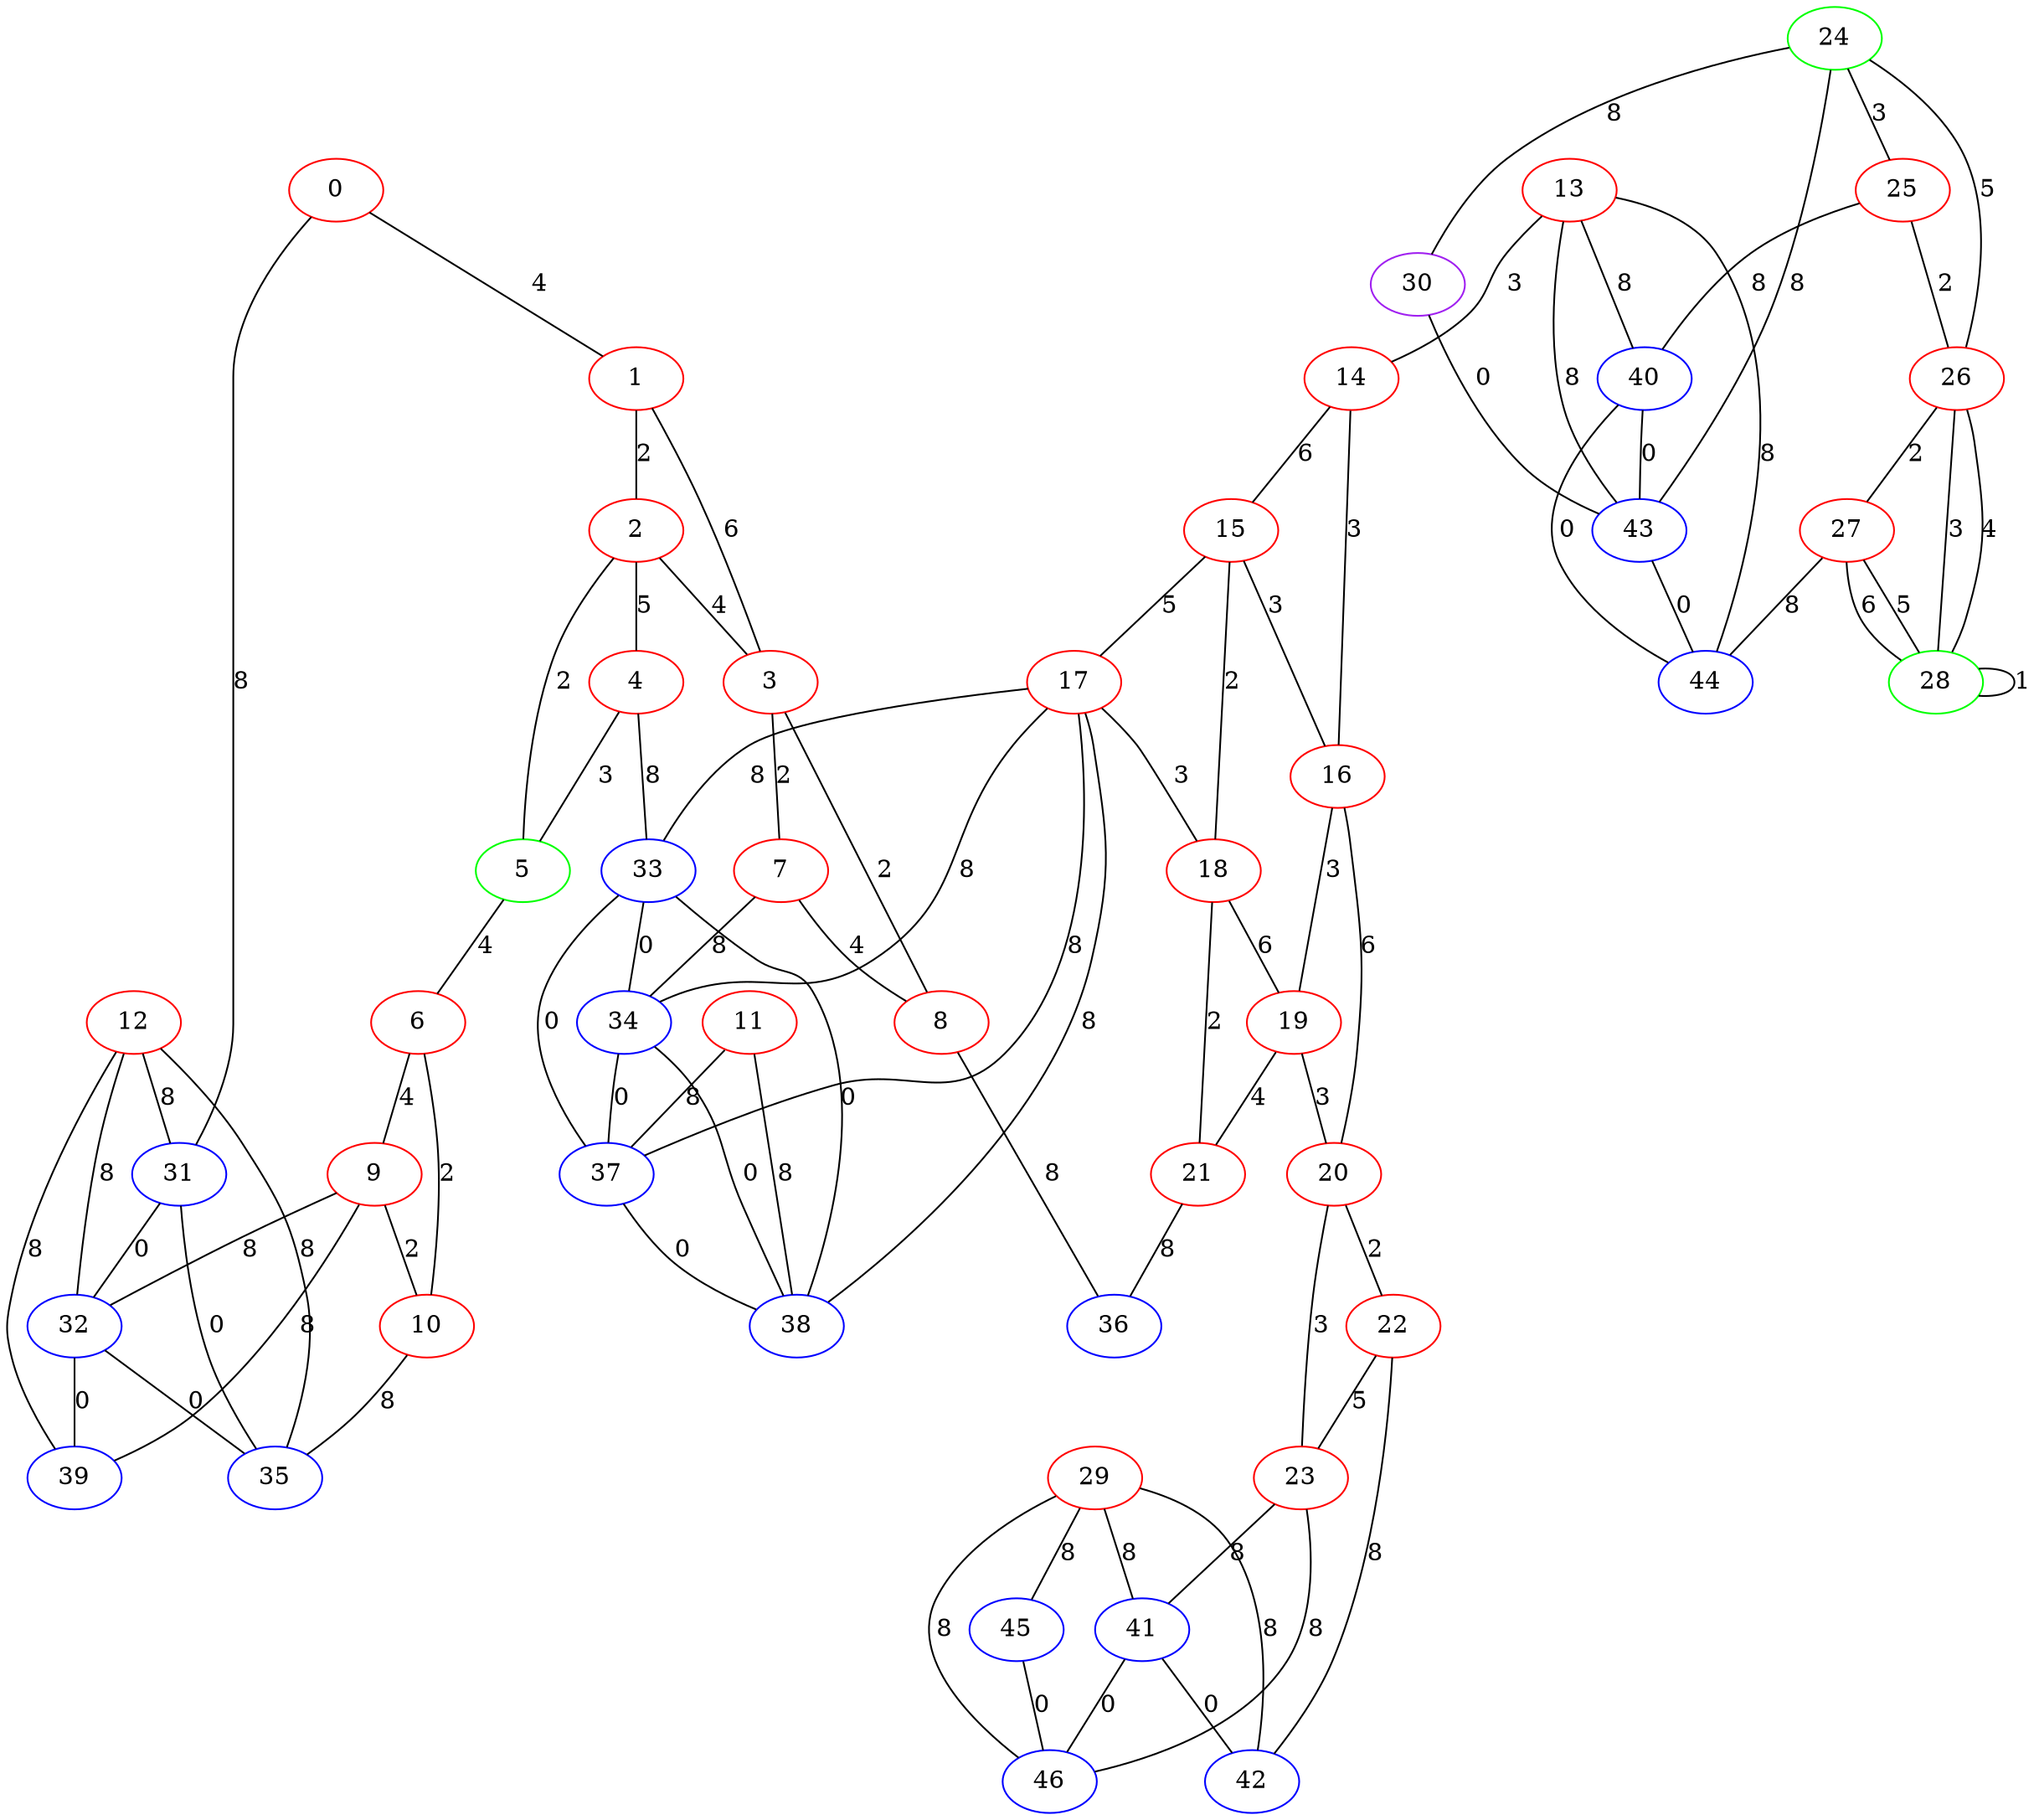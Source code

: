 graph "" {
0 [color=red, weight=1];
1 [color=red, weight=1];
2 [color=red, weight=1];
3 [color=red, weight=1];
4 [color=red, weight=1];
5 [color=green, weight=2];
6 [color=red, weight=1];
7 [color=red, weight=1];
8 [color=red, weight=1];
9 [color=red, weight=1];
10 [color=red, weight=1];
11 [color=red, weight=1];
12 [color=red, weight=1];
13 [color=red, weight=1];
14 [color=red, weight=1];
15 [color=red, weight=1];
16 [color=red, weight=1];
17 [color=red, weight=1];
18 [color=red, weight=1];
19 [color=red, weight=1];
20 [color=red, weight=1];
21 [color=red, weight=1];
22 [color=red, weight=1];
23 [color=red, weight=1];
24 [color=green, weight=2];
25 [color=red, weight=1];
26 [color=red, weight=1];
27 [color=red, weight=1];
28 [color=green, weight=2];
29 [color=red, weight=1];
30 [color=purple, weight=4];
31 [color=blue, weight=3];
32 [color=blue, weight=3];
33 [color=blue, weight=3];
34 [color=blue, weight=3];
35 [color=blue, weight=3];
36 [color=blue, weight=3];
37 [color=blue, weight=3];
38 [color=blue, weight=3];
39 [color=blue, weight=3];
40 [color=blue, weight=3];
41 [color=blue, weight=3];
42 [color=blue, weight=3];
43 [color=blue, weight=3];
44 [color=blue, weight=3];
45 [color=blue, weight=3];
46 [color=blue, weight=3];
0 -- 1  [key=0, label=4];
0 -- 31  [key=0, label=8];
1 -- 2  [key=0, label=2];
1 -- 3  [key=0, label=6];
2 -- 3  [key=0, label=4];
2 -- 4  [key=0, label=5];
2 -- 5  [key=0, label=2];
3 -- 8  [key=0, label=2];
3 -- 7  [key=0, label=2];
4 -- 33  [key=0, label=8];
4 -- 5  [key=0, label=3];
5 -- 6  [key=0, label=4];
6 -- 9  [key=0, label=4];
6 -- 10  [key=0, label=2];
7 -- 8  [key=0, label=4];
7 -- 34  [key=0, label=8];
8 -- 36  [key=0, label=8];
9 -- 32  [key=0, label=8];
9 -- 10  [key=0, label=2];
9 -- 39  [key=0, label=8];
10 -- 35  [key=0, label=8];
11 -- 37  [key=0, label=8];
11 -- 38  [key=0, label=8];
12 -- 32  [key=0, label=8];
12 -- 35  [key=0, label=8];
12 -- 31  [key=0, label=8];
12 -- 39  [key=0, label=8];
13 -- 40  [key=0, label=8];
13 -- 43  [key=0, label=8];
13 -- 44  [key=0, label=8];
13 -- 14  [key=0, label=3];
14 -- 16  [key=0, label=3];
14 -- 15  [key=0, label=6];
15 -- 16  [key=0, label=3];
15 -- 17  [key=0, label=5];
15 -- 18  [key=0, label=2];
16 -- 19  [key=0, label=3];
16 -- 20  [key=0, label=6];
17 -- 33  [key=0, label=8];
17 -- 34  [key=0, label=8];
17 -- 37  [key=0, label=8];
17 -- 38  [key=0, label=8];
17 -- 18  [key=0, label=3];
18 -- 19  [key=0, label=6];
18 -- 21  [key=0, label=2];
19 -- 20  [key=0, label=3];
19 -- 21  [key=0, label=4];
20 -- 22  [key=0, label=2];
20 -- 23  [key=0, label=3];
21 -- 36  [key=0, label=8];
22 -- 42  [key=0, label=8];
22 -- 23  [key=0, label=5];
23 -- 41  [key=0, label=8];
23 -- 46  [key=0, label=8];
24 -- 25  [key=0, label=3];
24 -- 26  [key=0, label=5];
24 -- 43  [key=0, label=8];
24 -- 30  [key=0, label=8];
25 -- 40  [key=0, label=8];
25 -- 26  [key=0, label=2];
26 -- 27  [key=0, label=2];
26 -- 28  [key=0, label=3];
26 -- 28  [key=1, label=4];
27 -- 44  [key=0, label=8];
27 -- 28  [key=0, label=5];
27 -- 28  [key=1, label=6];
28 -- 28  [key=0, label=1];
29 -- 41  [key=0, label=8];
29 -- 42  [key=0, label=8];
29 -- 45  [key=0, label=8];
29 -- 46  [key=0, label=8];
30 -- 43  [key=0, label=0];
31 -- 32  [key=0, label=0];
31 -- 35  [key=0, label=0];
32 -- 35  [key=0, label=0];
32 -- 39  [key=0, label=0];
33 -- 34  [key=0, label=0];
33 -- 37  [key=0, label=0];
33 -- 38  [key=0, label=0];
34 -- 37  [key=0, label=0];
34 -- 38  [key=0, label=0];
37 -- 38  [key=0, label=0];
40 -- 43  [key=0, label=0];
40 -- 44  [key=0, label=0];
41 -- 42  [key=0, label=0];
41 -- 46  [key=0, label=0];
43 -- 44  [key=0, label=0];
45 -- 46  [key=0, label=0];
}
